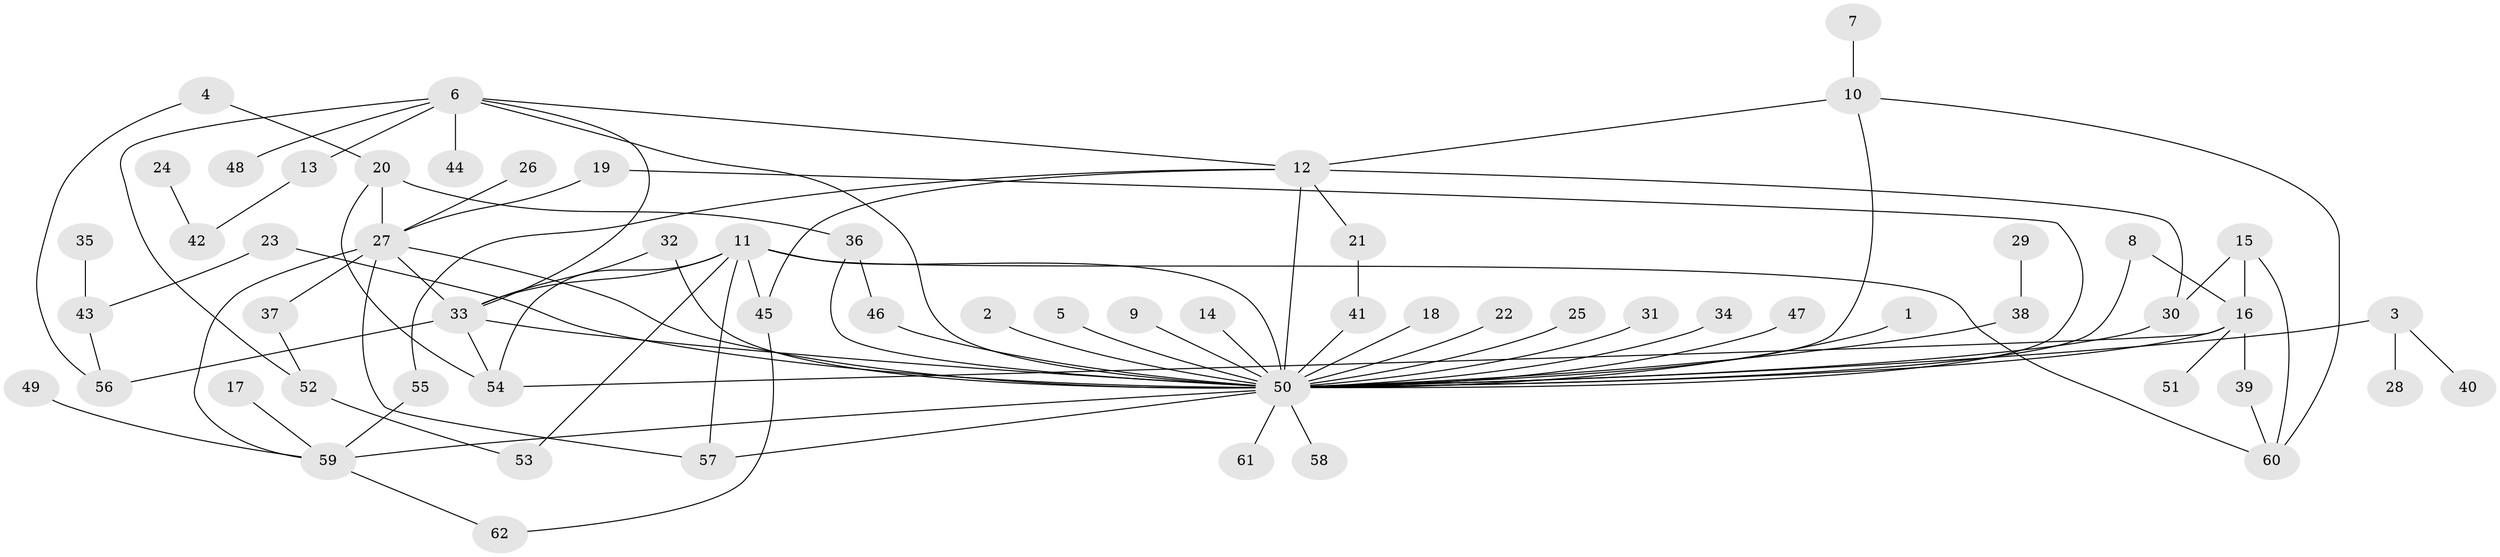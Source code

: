 // original degree distribution, {38: 0.008130081300813009, 2: 0.21138211382113822, 9: 0.024390243902439025, 4: 0.08943089430894309, 5: 0.024390243902439025, 3: 0.12195121951219512, 1: 0.4796747967479675, 8: 0.016260162601626018, 6: 0.008130081300813009, 7: 0.016260162601626018}
// Generated by graph-tools (version 1.1) at 2025/01/03/09/25 03:01:39]
// undirected, 62 vertices, 90 edges
graph export_dot {
graph [start="1"]
  node [color=gray90,style=filled];
  1;
  2;
  3;
  4;
  5;
  6;
  7;
  8;
  9;
  10;
  11;
  12;
  13;
  14;
  15;
  16;
  17;
  18;
  19;
  20;
  21;
  22;
  23;
  24;
  25;
  26;
  27;
  28;
  29;
  30;
  31;
  32;
  33;
  34;
  35;
  36;
  37;
  38;
  39;
  40;
  41;
  42;
  43;
  44;
  45;
  46;
  47;
  48;
  49;
  50;
  51;
  52;
  53;
  54;
  55;
  56;
  57;
  58;
  59;
  60;
  61;
  62;
  1 -- 50 [weight=1.0];
  2 -- 50 [weight=1.0];
  3 -- 28 [weight=1.0];
  3 -- 40 [weight=1.0];
  3 -- 50 [weight=1.0];
  4 -- 20 [weight=1.0];
  4 -- 56 [weight=1.0];
  5 -- 50 [weight=1.0];
  6 -- 12 [weight=1.0];
  6 -- 13 [weight=1.0];
  6 -- 33 [weight=1.0];
  6 -- 44 [weight=1.0];
  6 -- 48 [weight=1.0];
  6 -- 50 [weight=1.0];
  6 -- 52 [weight=1.0];
  7 -- 10 [weight=1.0];
  8 -- 16 [weight=1.0];
  8 -- 50 [weight=1.0];
  9 -- 50 [weight=1.0];
  10 -- 12 [weight=1.0];
  10 -- 50 [weight=1.0];
  10 -- 60 [weight=1.0];
  11 -- 33 [weight=1.0];
  11 -- 45 [weight=1.0];
  11 -- 50 [weight=1.0];
  11 -- 53 [weight=1.0];
  11 -- 54 [weight=1.0];
  11 -- 57 [weight=1.0];
  11 -- 60 [weight=1.0];
  12 -- 21 [weight=1.0];
  12 -- 30 [weight=1.0];
  12 -- 45 [weight=1.0];
  12 -- 50 [weight=1.0];
  12 -- 55 [weight=1.0];
  13 -- 42 [weight=1.0];
  14 -- 50 [weight=1.0];
  15 -- 16 [weight=1.0];
  15 -- 30 [weight=1.0];
  15 -- 60 [weight=1.0];
  16 -- 39 [weight=1.0];
  16 -- 50 [weight=1.0];
  16 -- 51 [weight=1.0];
  16 -- 54 [weight=1.0];
  17 -- 59 [weight=1.0];
  18 -- 50 [weight=1.0];
  19 -- 27 [weight=1.0];
  19 -- 50 [weight=1.0];
  20 -- 27 [weight=2.0];
  20 -- 36 [weight=1.0];
  20 -- 54 [weight=1.0];
  21 -- 41 [weight=1.0];
  22 -- 50 [weight=1.0];
  23 -- 43 [weight=1.0];
  23 -- 50 [weight=1.0];
  24 -- 42 [weight=1.0];
  25 -- 50 [weight=1.0];
  26 -- 27 [weight=2.0];
  27 -- 33 [weight=1.0];
  27 -- 37 [weight=1.0];
  27 -- 50 [weight=2.0];
  27 -- 57 [weight=1.0];
  27 -- 59 [weight=1.0];
  29 -- 38 [weight=1.0];
  30 -- 50 [weight=1.0];
  31 -- 50 [weight=1.0];
  32 -- 33 [weight=1.0];
  32 -- 50 [weight=2.0];
  33 -- 50 [weight=1.0];
  33 -- 54 [weight=1.0];
  33 -- 56 [weight=1.0];
  34 -- 50 [weight=1.0];
  35 -- 43 [weight=1.0];
  36 -- 46 [weight=1.0];
  36 -- 50 [weight=1.0];
  37 -- 52 [weight=1.0];
  38 -- 50 [weight=1.0];
  39 -- 60 [weight=1.0];
  41 -- 50 [weight=1.0];
  43 -- 56 [weight=1.0];
  45 -- 62 [weight=1.0];
  46 -- 50 [weight=1.0];
  47 -- 50 [weight=1.0];
  49 -- 59 [weight=1.0];
  50 -- 57 [weight=1.0];
  50 -- 58 [weight=1.0];
  50 -- 59 [weight=1.0];
  50 -- 61 [weight=1.0];
  52 -- 53 [weight=1.0];
  55 -- 59 [weight=1.0];
  59 -- 62 [weight=1.0];
}
